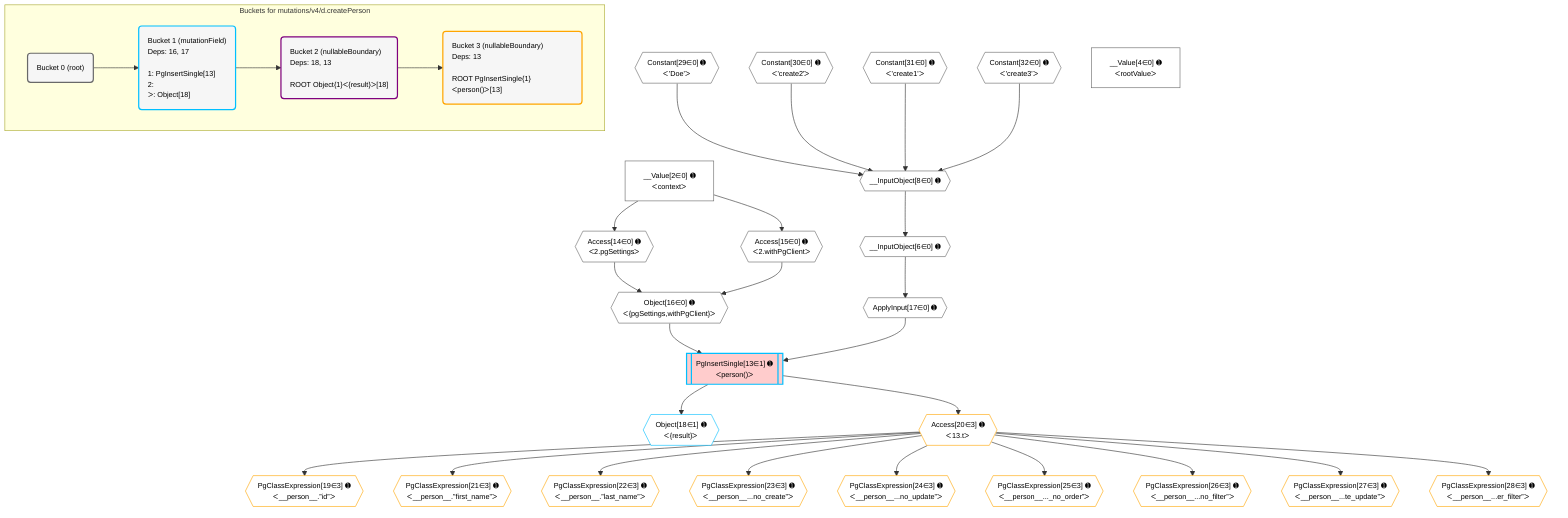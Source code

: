 %%{init: {'themeVariables': { 'fontSize': '12px'}}}%%
graph TD
    classDef path fill:#eee,stroke:#000,color:#000
    classDef plan fill:#fff,stroke-width:1px,color:#000
    classDef itemplan fill:#fff,stroke-width:2px,color:#000
    classDef unbatchedplan fill:#dff,stroke-width:1px,color:#000
    classDef sideeffectplan fill:#fcc,stroke-width:2px,color:#000
    classDef bucket fill:#f6f6f6,color:#000,stroke-width:2px,text-align:left


    %% plan dependencies
    __InputObject8{{"__InputObject[8∈0] ➊"}}:::plan
    Constant29{{"Constant[29∈0] ➊<br />ᐸ'Doe'ᐳ"}}:::plan
    Constant30{{"Constant[30∈0] ➊<br />ᐸ'create2'ᐳ"}}:::plan
    Constant31{{"Constant[31∈0] ➊<br />ᐸ'create1'ᐳ"}}:::plan
    Constant32{{"Constant[32∈0] ➊<br />ᐸ'create3'ᐳ"}}:::plan
    Constant29 & Constant30 & Constant31 & Constant32 --> __InputObject8
    __InputObject6{{"__InputObject[6∈0] ➊"}}:::plan
    __InputObject8 --> __InputObject6
    Object16{{"Object[16∈0] ➊<br />ᐸ{pgSettings,withPgClient}ᐳ"}}:::plan
    Access14{{"Access[14∈0] ➊<br />ᐸ2.pgSettingsᐳ"}}:::plan
    Access15{{"Access[15∈0] ➊<br />ᐸ2.withPgClientᐳ"}}:::plan
    Access14 & Access15 --> Object16
    __Value2["__Value[2∈0] ➊<br />ᐸcontextᐳ"]:::plan
    __Value2 --> Access14
    __Value2 --> Access15
    ApplyInput17{{"ApplyInput[17∈0] ➊"}}:::plan
    __InputObject6 --> ApplyInput17
    __Value4["__Value[4∈0] ➊<br />ᐸrootValueᐳ"]:::plan
    PgInsertSingle13[["PgInsertSingle[13∈1] ➊<br />ᐸperson()ᐳ"]]:::sideeffectplan
    Object16 & ApplyInput17 --> PgInsertSingle13
    Object18{{"Object[18∈1] ➊<br />ᐸ{result}ᐳ"}}:::plan
    PgInsertSingle13 --> Object18
    PgClassExpression19{{"PgClassExpression[19∈3] ➊<br />ᐸ__person__.”id”ᐳ"}}:::plan
    Access20{{"Access[20∈3] ➊<br />ᐸ13.tᐳ"}}:::plan
    Access20 --> PgClassExpression19
    PgInsertSingle13 --> Access20
    PgClassExpression21{{"PgClassExpression[21∈3] ➊<br />ᐸ__person__.”first_name”ᐳ"}}:::plan
    Access20 --> PgClassExpression21
    PgClassExpression22{{"PgClassExpression[22∈3] ➊<br />ᐸ__person__.”last_name”ᐳ"}}:::plan
    Access20 --> PgClassExpression22
    PgClassExpression23{{"PgClassExpression[23∈3] ➊<br />ᐸ__person__...no_create”ᐳ"}}:::plan
    Access20 --> PgClassExpression23
    PgClassExpression24{{"PgClassExpression[24∈3] ➊<br />ᐸ__person__...no_update”ᐳ"}}:::plan
    Access20 --> PgClassExpression24
    PgClassExpression25{{"PgClassExpression[25∈3] ➊<br />ᐸ__person__..._no_order”ᐳ"}}:::plan
    Access20 --> PgClassExpression25
    PgClassExpression26{{"PgClassExpression[26∈3] ➊<br />ᐸ__person__...no_filter”ᐳ"}}:::plan
    Access20 --> PgClassExpression26
    PgClassExpression27{{"PgClassExpression[27∈3] ➊<br />ᐸ__person__...te_update”ᐳ"}}:::plan
    Access20 --> PgClassExpression27
    PgClassExpression28{{"PgClassExpression[28∈3] ➊<br />ᐸ__person__...er_filter”ᐳ"}}:::plan
    Access20 --> PgClassExpression28

    %% define steps

    subgraph "Buckets for mutations/v4/d.createPerson"
    Bucket0("Bucket 0 (root)"):::bucket
    classDef bucket0 stroke:#696969
    class Bucket0,__Value2,__Value4,__InputObject6,__InputObject8,Access14,Access15,Object16,ApplyInput17,Constant29,Constant30,Constant31,Constant32 bucket0
    Bucket1("Bucket 1 (mutationField)<br />Deps: 16, 17<br /><br />1: PgInsertSingle[13]<br />2: <br />ᐳ: Object[18]"):::bucket
    classDef bucket1 stroke:#00bfff
    class Bucket1,PgInsertSingle13,Object18 bucket1
    Bucket2("Bucket 2 (nullableBoundary)<br />Deps: 18, 13<br /><br />ROOT Object{1}ᐸ{result}ᐳ[18]"):::bucket
    classDef bucket2 stroke:#7f007f
    class Bucket2 bucket2
    Bucket3("Bucket 3 (nullableBoundary)<br />Deps: 13<br /><br />ROOT PgInsertSingle{1}ᐸperson()ᐳ[13]"):::bucket
    classDef bucket3 stroke:#ffa500
    class Bucket3,PgClassExpression19,Access20,PgClassExpression21,PgClassExpression22,PgClassExpression23,PgClassExpression24,PgClassExpression25,PgClassExpression26,PgClassExpression27,PgClassExpression28 bucket3
    Bucket0 --> Bucket1
    Bucket1 --> Bucket2
    Bucket2 --> Bucket3
    end